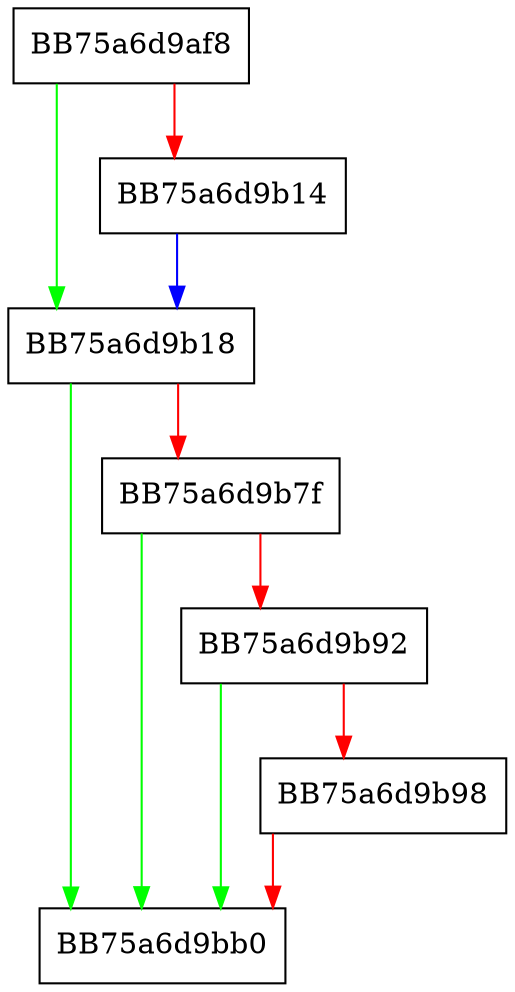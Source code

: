 digraph DetectionController {
  node [shape="box"];
  graph [splines=ortho];
  BB75a6d9af8 -> BB75a6d9b18 [color="green"];
  BB75a6d9af8 -> BB75a6d9b14 [color="red"];
  BB75a6d9b14 -> BB75a6d9b18 [color="blue"];
  BB75a6d9b18 -> BB75a6d9bb0 [color="green"];
  BB75a6d9b18 -> BB75a6d9b7f [color="red"];
  BB75a6d9b7f -> BB75a6d9bb0 [color="green"];
  BB75a6d9b7f -> BB75a6d9b92 [color="red"];
  BB75a6d9b92 -> BB75a6d9bb0 [color="green"];
  BB75a6d9b92 -> BB75a6d9b98 [color="red"];
  BB75a6d9b98 -> BB75a6d9bb0 [color="red"];
}